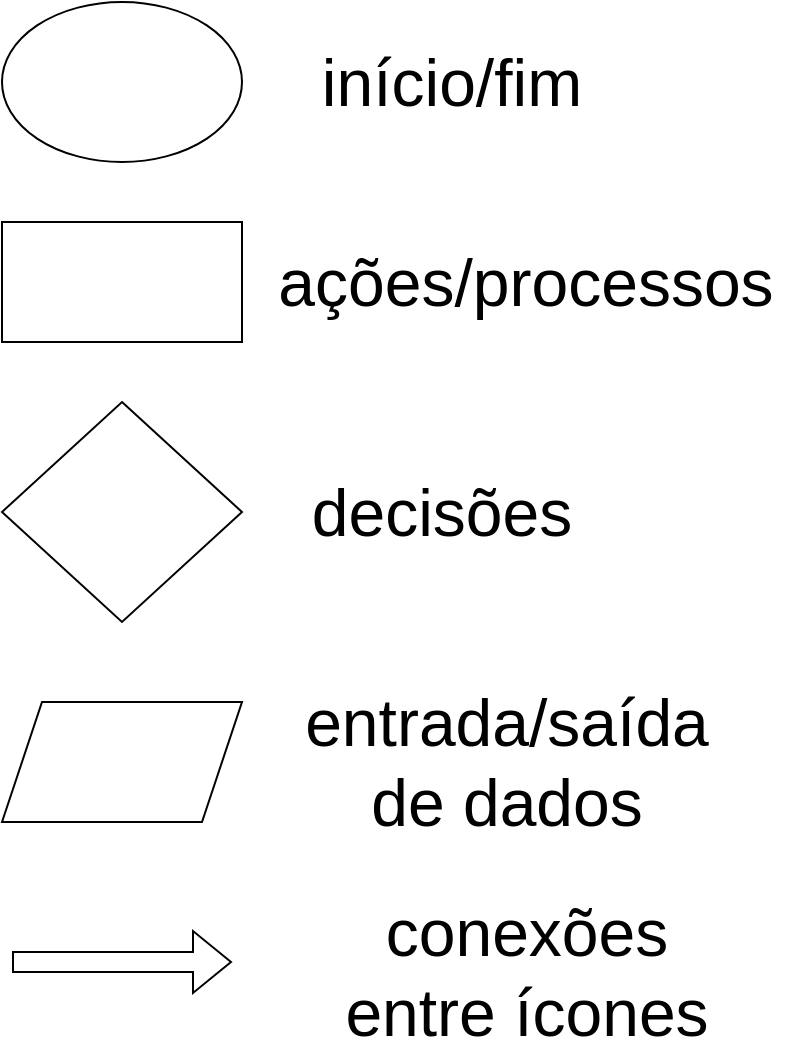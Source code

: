 <mxfile version="26.1.1">
  <diagram name="Página-1" id="ZnCiejUlVyUirBSkLOqF">
    <mxGraphModel dx="877" dy="403" grid="1" gridSize="10" guides="1" tooltips="1" connect="1" arrows="1" fold="1" page="1" pageScale="1" pageWidth="827" pageHeight="1169" math="0" shadow="0">
      <root>
        <mxCell id="0" />
        <mxCell id="1" parent="0" />
        <mxCell id="Zxhcvmnf_Hf1wCd1HVQ5-1" value="" style="ellipse;whiteSpace=wrap;html=1;container=0;" parent="1" vertex="1">
          <mxGeometry x="430" y="40" width="120" height="80" as="geometry" />
        </mxCell>
        <mxCell id="Zxhcvmnf_Hf1wCd1HVQ5-2" value="início/fim" style="text;strokeColor=none;align=center;fillColor=none;html=1;verticalAlign=middle;whiteSpace=wrap;rounded=0;fontSize=33;container=0;" parent="1" vertex="1">
          <mxGeometry x="570" y="65" width="170" height="30" as="geometry" />
        </mxCell>
        <mxCell id="Zxhcvmnf_Hf1wCd1HVQ5-8" value="" style="rounded=0;whiteSpace=wrap;html=1;" parent="1" vertex="1">
          <mxGeometry x="430" y="150" width="120" height="60" as="geometry" />
        </mxCell>
        <mxCell id="Zxhcvmnf_Hf1wCd1HVQ5-9" value="ações/processos" style="text;strokeColor=none;align=center;fillColor=none;html=1;verticalAlign=middle;whiteSpace=wrap;rounded=0;fontSize=33;container=0;" parent="1" vertex="1">
          <mxGeometry x="557" y="165" width="270" height="30" as="geometry" />
        </mxCell>
        <mxCell id="Zxhcvmnf_Hf1wCd1HVQ5-10" value="" style="rhombus;whiteSpace=wrap;html=1;" parent="1" vertex="1">
          <mxGeometry x="430" y="240" width="120" height="110" as="geometry" />
        </mxCell>
        <mxCell id="Zxhcvmnf_Hf1wCd1HVQ5-11" value="decisões" style="text;strokeColor=none;align=center;fillColor=none;html=1;verticalAlign=middle;whiteSpace=wrap;rounded=0;fontSize=33;container=0;" parent="1" vertex="1">
          <mxGeometry x="570" y="280" width="160" height="30" as="geometry" />
        </mxCell>
        <mxCell id="Zxhcvmnf_Hf1wCd1HVQ5-12" value="" style="shape=parallelogram;perimeter=parallelogramPerimeter;whiteSpace=wrap;html=1;fixedSize=1;" parent="1" vertex="1">
          <mxGeometry x="430" y="390" width="120" height="60" as="geometry" />
        </mxCell>
        <mxCell id="Zxhcvmnf_Hf1wCd1HVQ5-13" value="entrada/saída&lt;div&gt;de dados&lt;/div&gt;" style="text;strokeColor=none;align=center;fillColor=none;html=1;verticalAlign=middle;whiteSpace=wrap;rounded=0;fontSize=33;container=0;" parent="1" vertex="1">
          <mxGeometry x="570" y="385" width="225" height="70" as="geometry" />
        </mxCell>
        <mxCell id="Zxhcvmnf_Hf1wCd1HVQ5-14" value="" style="shape=flexArrow;endArrow=classic;html=1;rounded=0;" parent="1" edge="1">
          <mxGeometry width="50" height="50" relative="1" as="geometry">
            <mxPoint x="435" y="520" as="sourcePoint" />
            <mxPoint x="545" y="520" as="targetPoint" />
          </mxGeometry>
        </mxCell>
        <mxCell id="Zxhcvmnf_Hf1wCd1HVQ5-15" value="conexões entre ícones" style="text;strokeColor=none;align=center;fillColor=none;html=1;verticalAlign=middle;whiteSpace=wrap;rounded=0;fontSize=33;container=0;" parent="1" vertex="1">
          <mxGeometry x="579.5" y="490" width="225" height="70" as="geometry" />
        </mxCell>
      </root>
    </mxGraphModel>
  </diagram>
</mxfile>
